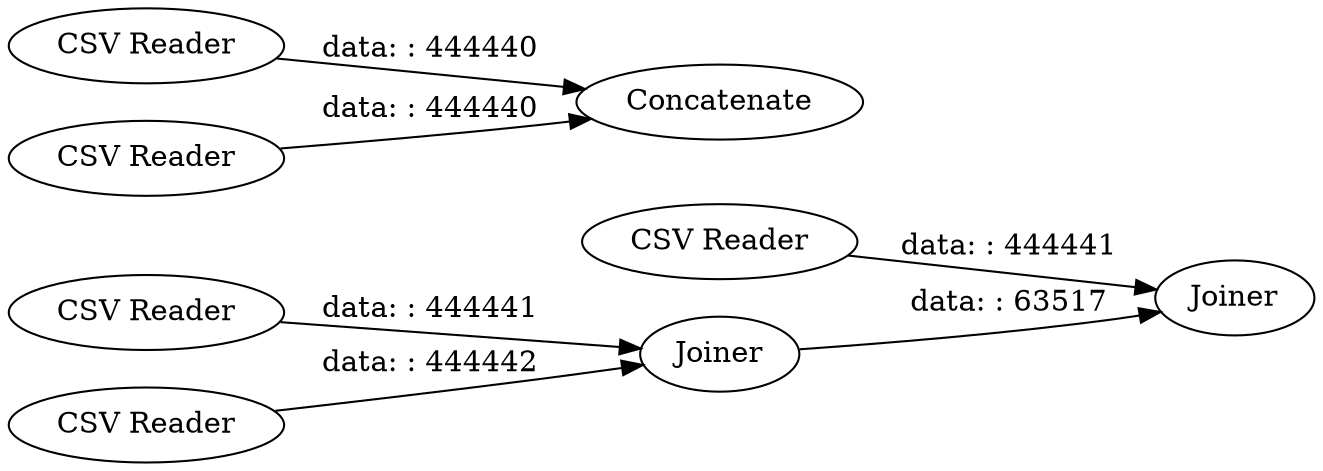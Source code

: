 digraph {
	"7567568314779184878_35" [label=Joiner]
	"7567568314779184878_39" [label="CSV Reader"]
	"7567568314779184878_36" [label="CSV Reader"]
	"7567568314779184878_16" [label=Concatenate]
	"7567568314779184878_38" [label="CSV Reader"]
	"7567568314779184878_37" [label="CSV Reader"]
	"7567568314779184878_30" [label="CSV Reader"]
	"7567568314779184878_34" [label=Joiner]
	"7567568314779184878_39" -> "7567568314779184878_16" [label="data: : 444440"]
	"7567568314779184878_36" -> "7567568314779184878_34" [label="data: : 444441"]
	"7567568314779184878_30" -> "7567568314779184878_34" [label="data: : 444442"]
	"7567568314779184878_38" -> "7567568314779184878_16" [label="data: : 444440"]
	"7567568314779184878_34" -> "7567568314779184878_35" [label="data: : 63517"]
	"7567568314779184878_37" -> "7567568314779184878_35" [label="data: : 444441"]
	rankdir=LR
}
